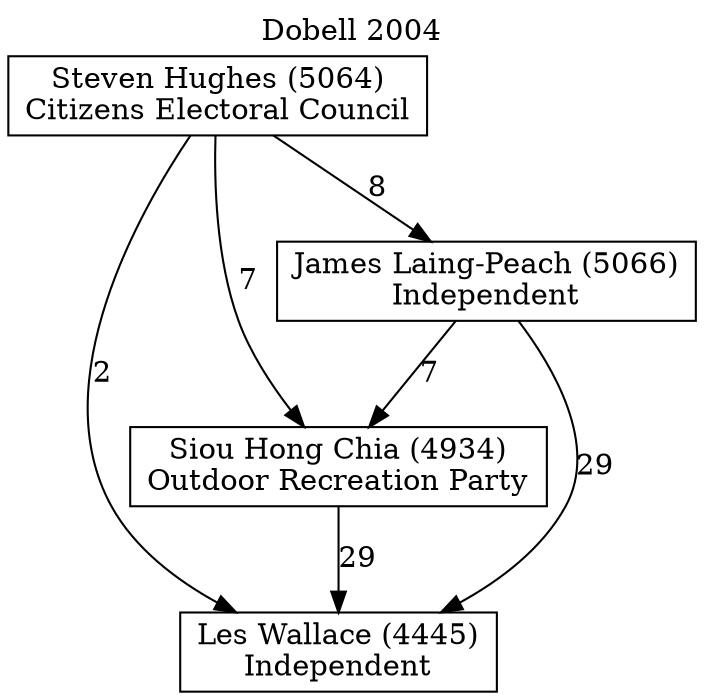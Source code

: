 // House preference flow
digraph "Les Wallace (4445)_Dobell_2004" {
	graph [label="Dobell 2004" labelloc=t mclimit=10]
	node [shape=box]
	"Les Wallace (4445)" [label="Les Wallace (4445)
Independent"]
	"Siou Hong Chia (4934)" [label="Siou Hong Chia (4934)
Outdoor Recreation Party"]
	"James Laing-Peach (5066)" [label="James Laing-Peach (5066)
Independent"]
	"Steven Hughes (5064)" [label="Steven Hughes (5064)
Citizens Electoral Council"]
	"Siou Hong Chia (4934)" -> "Les Wallace (4445)" [label=29]
	"James Laing-Peach (5066)" -> "Siou Hong Chia (4934)" [label=7]
	"Steven Hughes (5064)" -> "James Laing-Peach (5066)" [label=8]
	"James Laing-Peach (5066)" -> "Les Wallace (4445)" [label=29]
	"Steven Hughes (5064)" -> "Les Wallace (4445)" [label=2]
	"Steven Hughes (5064)" -> "Siou Hong Chia (4934)" [label=7]
}

